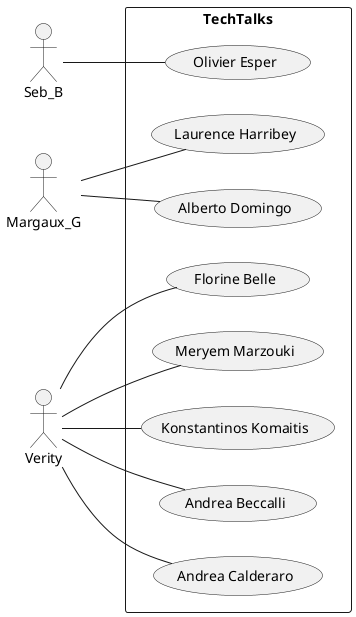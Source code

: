 @startuml test
left to right direction
actor Seb_B
actor Margaux_G
actor Verity
rectangle TechTalks {
    Margaux_G -- (Alberto Domingo)
    Margaux_G -- (Laurence Harribey)
    Verity -- (Konstantinos Komaitis)
    Verity -- (Andrea Beccalli)
    Verity -- (Andrea Calderaro)
    Verity -- (Florine Belle)
    Verity -- (Meryem Marzouki)
    Seb_B -- (Olivier Esper)
}

@enduml